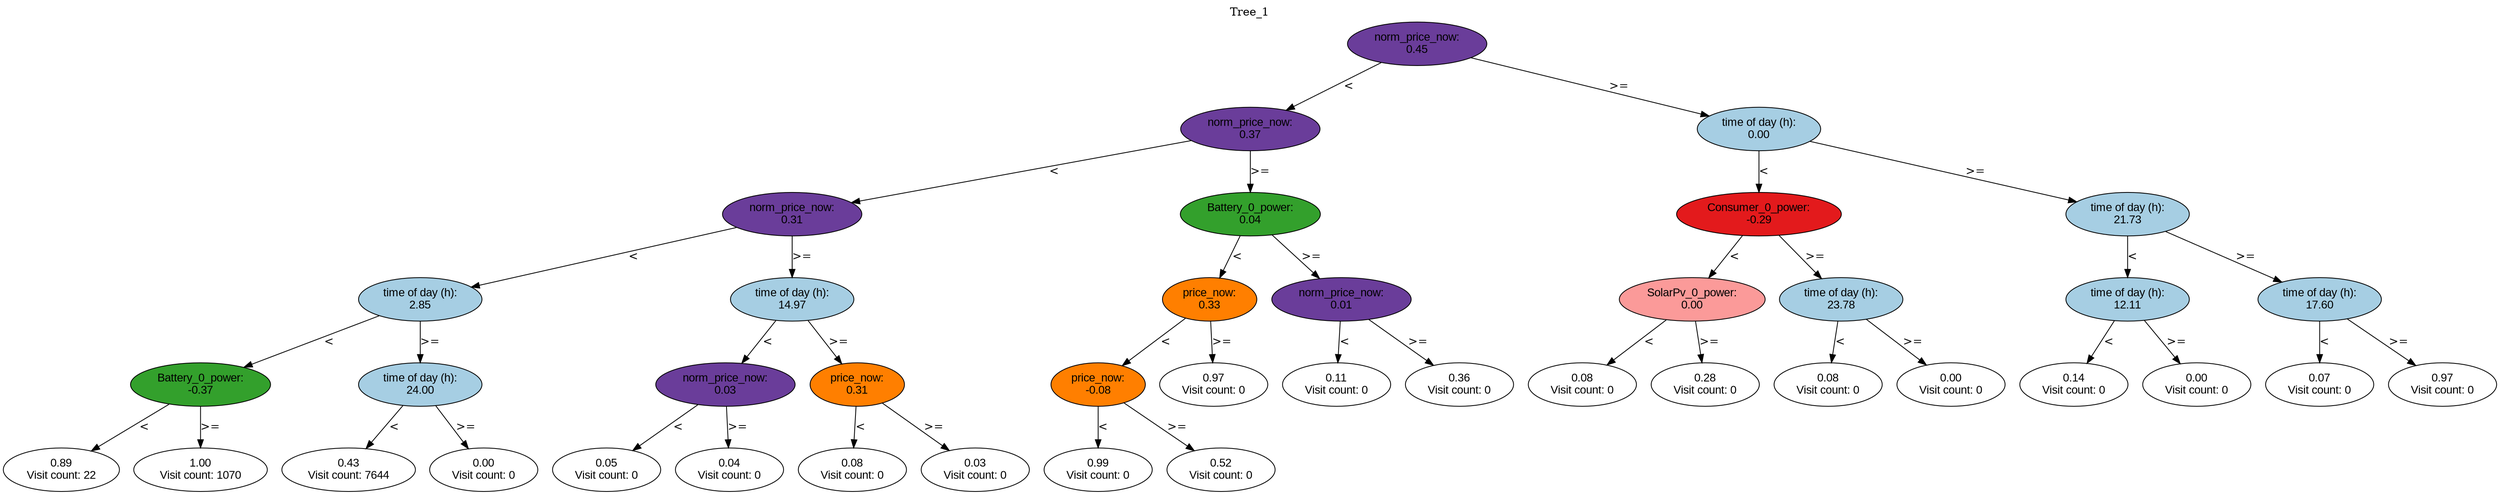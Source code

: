 digraph BST {
    node [fontname="Arial" style=filled colorscheme=paired12];
    0 [ label = "norm_price_now:
0.45" fillcolor=10];
    1 [ label = "norm_price_now:
0.37" fillcolor=10];
    2 [ label = "norm_price_now:
0.31" fillcolor=10];
    3 [ label = "time of day (h):
2.85" fillcolor=1];
    4 [ label = "Battery_0_power:
-0.37" fillcolor=4];
    5 [ label = "0.89
Visit count: 22" fillcolor=white];
    6 [ label = "1.00
Visit count: 1070" fillcolor=white];
    7 [ label = "time of day (h):
24.00" fillcolor=1];
    8 [ label = "0.43
Visit count: 7644" fillcolor=white];
    9 [ label = "0.00
Visit count: 0" fillcolor=white];
    10 [ label = "time of day (h):
14.97" fillcolor=1];
    11 [ label = "norm_price_now:
0.03" fillcolor=10];
    12 [ label = "0.05
Visit count: 0" fillcolor=white];
    13 [ label = "0.04
Visit count: 0" fillcolor=white];
    14 [ label = "price_now:
0.31" fillcolor=8];
    15 [ label = "0.08
Visit count: 0" fillcolor=white];
    16 [ label = "0.03
Visit count: 0" fillcolor=white];
    17 [ label = "Battery_0_power:
0.04" fillcolor=4];
    18 [ label = "price_now:
0.33" fillcolor=8];
    19 [ label = "price_now:
-0.08" fillcolor=8];
    20 [ label = "0.99
Visit count: 0" fillcolor=white];
    21 [ label = "0.52
Visit count: 0" fillcolor=white];
    22 [ label = "0.97
Visit count: 0" fillcolor=white];
    23 [ label = "norm_price_now:
0.01" fillcolor=10];
    24 [ label = "0.11
Visit count: 0" fillcolor=white];
    25 [ label = "0.36
Visit count: 0" fillcolor=white];
    26 [ label = "time of day (h):
0.00" fillcolor=1];
    27 [ label = "Consumer_0_power:
-0.29" fillcolor=6];
    28 [ label = "SolarPv_0_power:
0.00" fillcolor=5];
    29 [ label = "0.08
Visit count: 0" fillcolor=white];
    30 [ label = "0.28
Visit count: 0" fillcolor=white];
    31 [ label = "time of day (h):
23.78" fillcolor=1];
    32 [ label = "0.08
Visit count: 0" fillcolor=white];
    33 [ label = "0.00
Visit count: 0" fillcolor=white];
    34 [ label = "time of day (h):
21.73" fillcolor=1];
    35 [ label = "time of day (h):
12.11" fillcolor=1];
    36 [ label = "0.14
Visit count: 0" fillcolor=white];
    37 [ label = "0.00
Visit count: 0" fillcolor=white];
    38 [ label = "time of day (h):
17.60" fillcolor=1];
    39 [ label = "0.07
Visit count: 0" fillcolor=white];
    40 [ label = "0.97
Visit count: 0" fillcolor=white];

    0  -> 1[ label = "<"];
    0  -> 26[ label = ">="];
    1  -> 2[ label = "<"];
    1  -> 17[ label = ">="];
    2  -> 3[ label = "<"];
    2  -> 10[ label = ">="];
    3  -> 4[ label = "<"];
    3  -> 7[ label = ">="];
    4  -> 5[ label = "<"];
    4  -> 6[ label = ">="];
    7  -> 8[ label = "<"];
    7  -> 9[ label = ">="];
    10  -> 11[ label = "<"];
    10  -> 14[ label = ">="];
    11  -> 12[ label = "<"];
    11  -> 13[ label = ">="];
    14  -> 15[ label = "<"];
    14  -> 16[ label = ">="];
    17  -> 18[ label = "<"];
    17  -> 23[ label = ">="];
    18  -> 19[ label = "<"];
    18  -> 22[ label = ">="];
    19  -> 20[ label = "<"];
    19  -> 21[ label = ">="];
    23  -> 24[ label = "<"];
    23  -> 25[ label = ">="];
    26  -> 27[ label = "<"];
    26  -> 34[ label = ">="];
    27  -> 28[ label = "<"];
    27  -> 31[ label = ">="];
    28  -> 29[ label = "<"];
    28  -> 30[ label = ">="];
    31  -> 32[ label = "<"];
    31  -> 33[ label = ">="];
    34  -> 35[ label = "<"];
    34  -> 38[ label = ">="];
    35  -> 36[ label = "<"];
    35  -> 37[ label = ">="];
    38  -> 39[ label = "<"];
    38  -> 40[ label = ">="];

    labelloc="t";
    label="Tree_1";
}